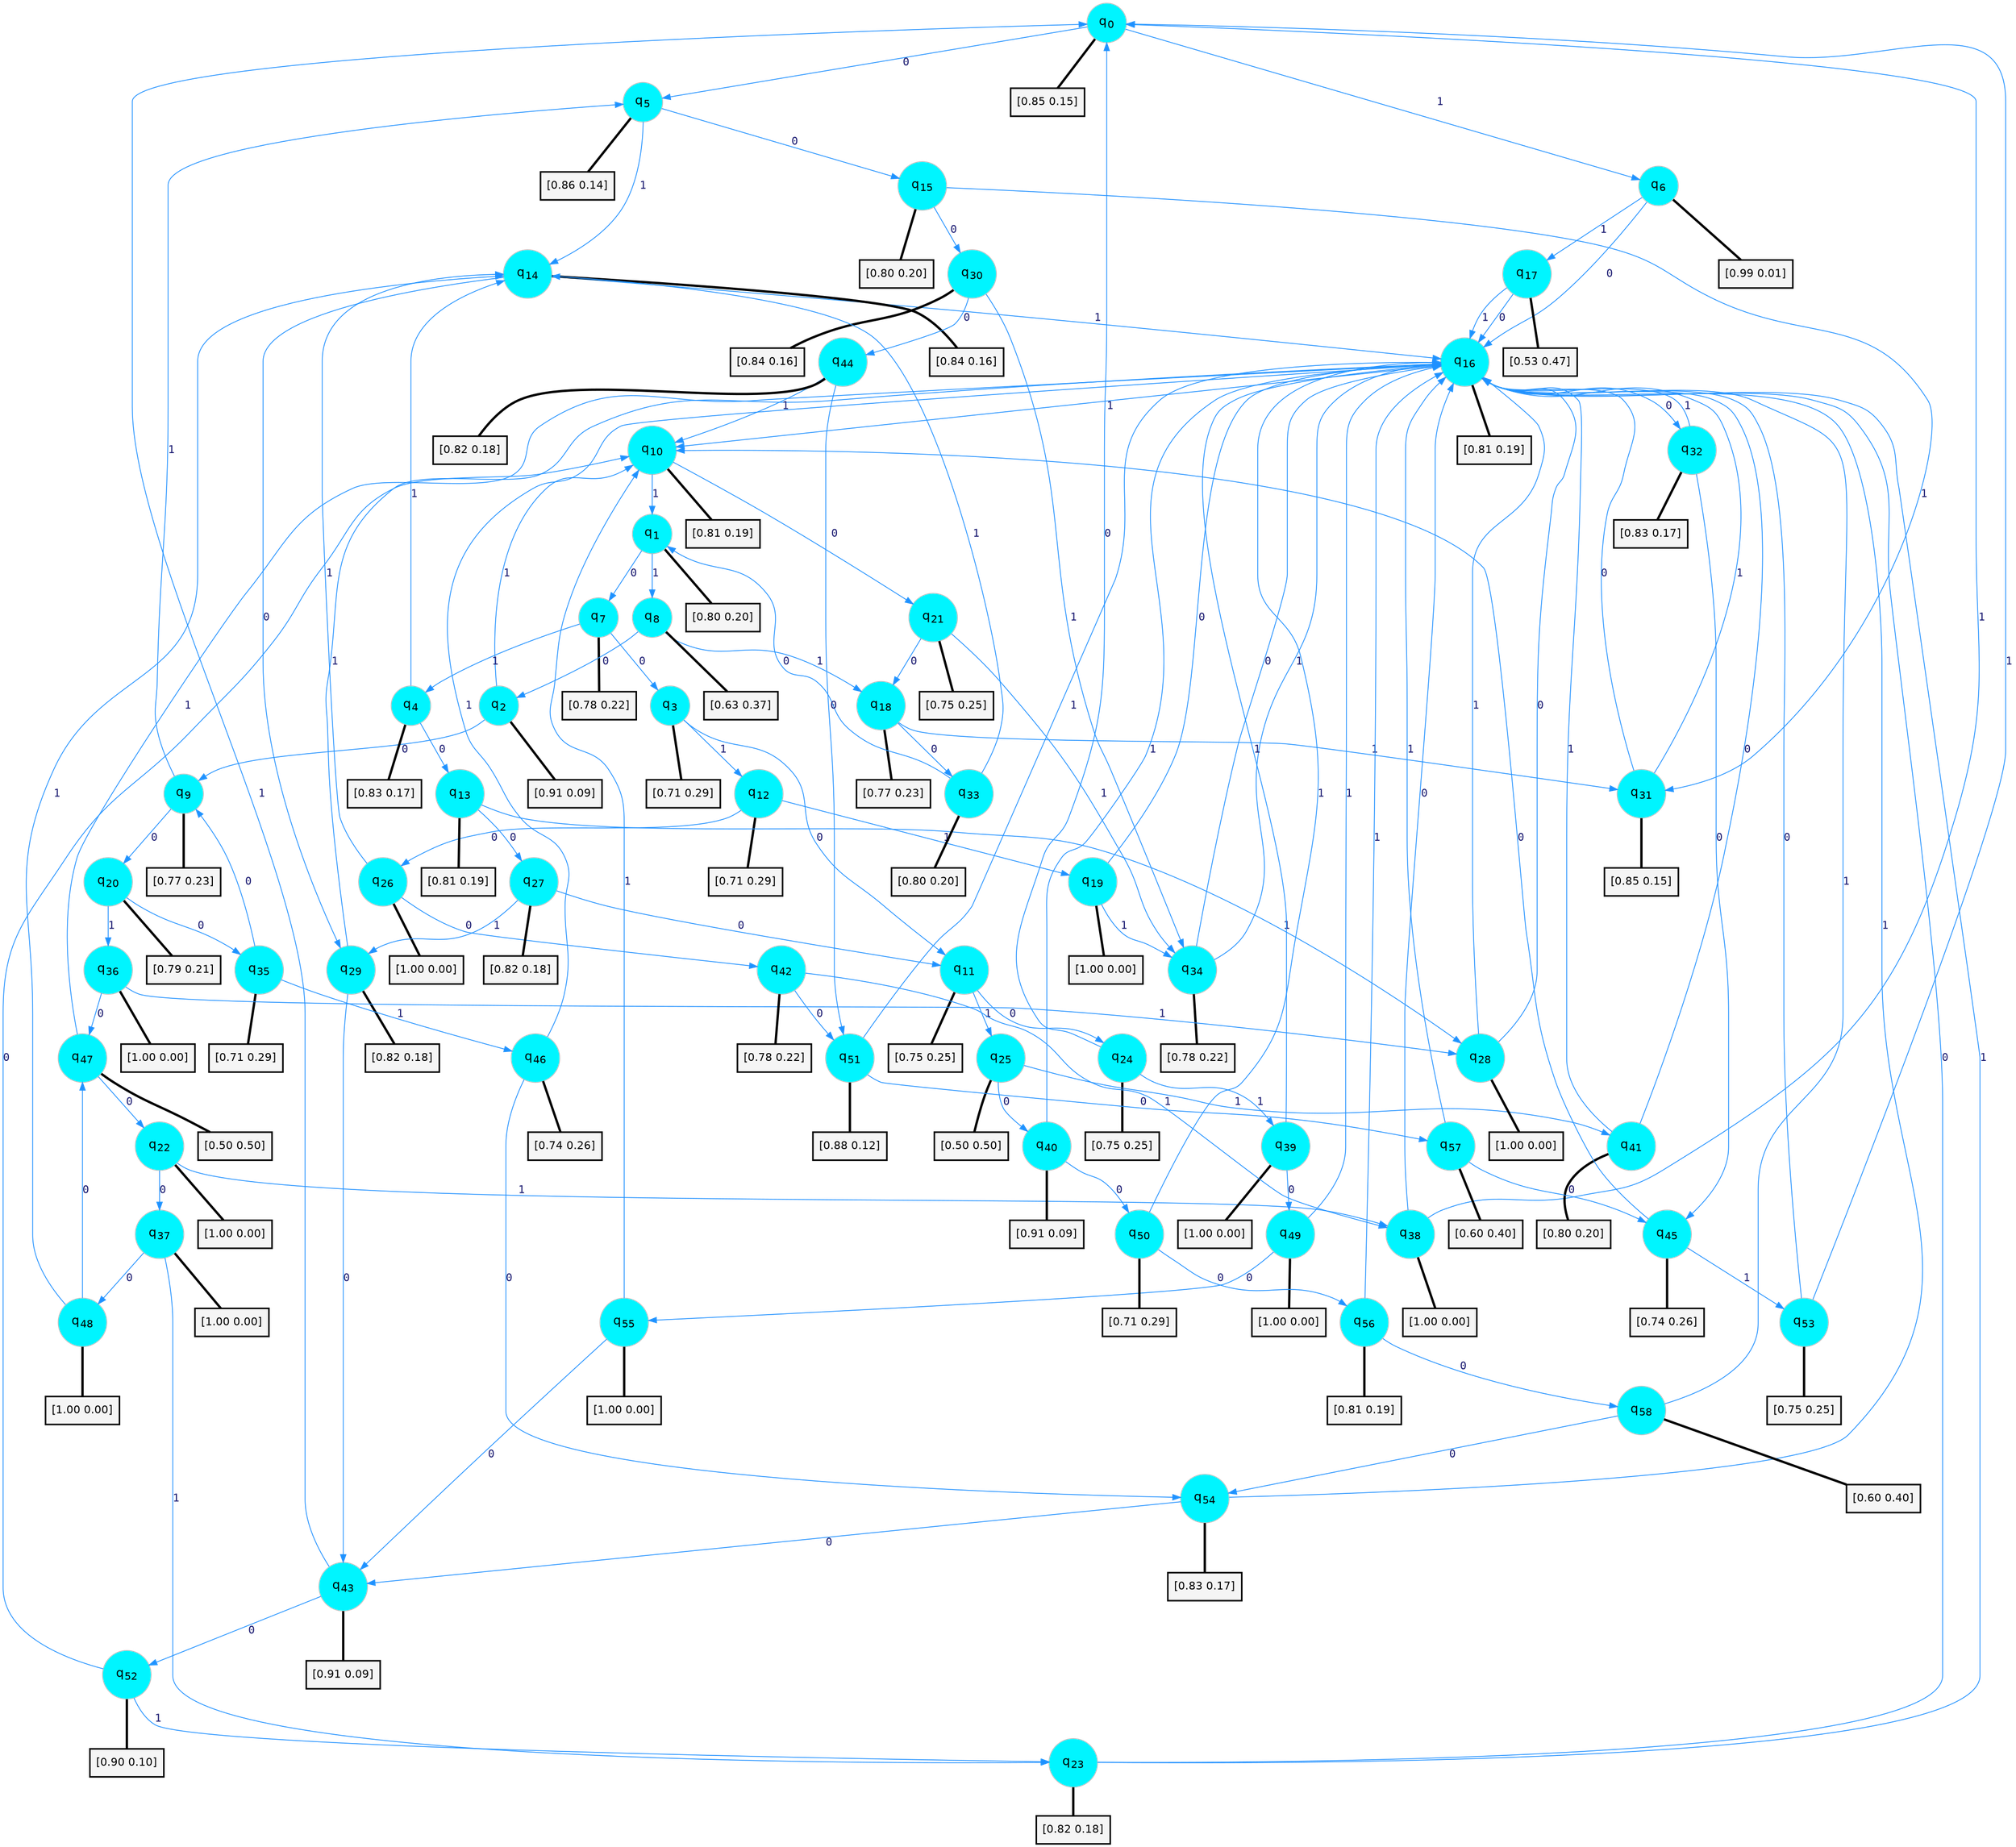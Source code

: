 digraph G {
graph [
bgcolor=transparent, dpi=300, rankdir=TD, size="40,25"];
node [
color=gray, fillcolor=turquoise1, fontcolor=black, fontname=Helvetica, fontsize=16, fontweight=bold, shape=circle, style=filled];
edge [
arrowsize=1, color=dodgerblue1, fontcolor=midnightblue, fontname=courier, fontweight=bold, penwidth=1, style=solid, weight=20];
0[label=<q<SUB>0</SUB>>];
1[label=<q<SUB>1</SUB>>];
2[label=<q<SUB>2</SUB>>];
3[label=<q<SUB>3</SUB>>];
4[label=<q<SUB>4</SUB>>];
5[label=<q<SUB>5</SUB>>];
6[label=<q<SUB>6</SUB>>];
7[label=<q<SUB>7</SUB>>];
8[label=<q<SUB>8</SUB>>];
9[label=<q<SUB>9</SUB>>];
10[label=<q<SUB>10</SUB>>];
11[label=<q<SUB>11</SUB>>];
12[label=<q<SUB>12</SUB>>];
13[label=<q<SUB>13</SUB>>];
14[label=<q<SUB>14</SUB>>];
15[label=<q<SUB>15</SUB>>];
16[label=<q<SUB>16</SUB>>];
17[label=<q<SUB>17</SUB>>];
18[label=<q<SUB>18</SUB>>];
19[label=<q<SUB>19</SUB>>];
20[label=<q<SUB>20</SUB>>];
21[label=<q<SUB>21</SUB>>];
22[label=<q<SUB>22</SUB>>];
23[label=<q<SUB>23</SUB>>];
24[label=<q<SUB>24</SUB>>];
25[label=<q<SUB>25</SUB>>];
26[label=<q<SUB>26</SUB>>];
27[label=<q<SUB>27</SUB>>];
28[label=<q<SUB>28</SUB>>];
29[label=<q<SUB>29</SUB>>];
30[label=<q<SUB>30</SUB>>];
31[label=<q<SUB>31</SUB>>];
32[label=<q<SUB>32</SUB>>];
33[label=<q<SUB>33</SUB>>];
34[label=<q<SUB>34</SUB>>];
35[label=<q<SUB>35</SUB>>];
36[label=<q<SUB>36</SUB>>];
37[label=<q<SUB>37</SUB>>];
38[label=<q<SUB>38</SUB>>];
39[label=<q<SUB>39</SUB>>];
40[label=<q<SUB>40</SUB>>];
41[label=<q<SUB>41</SUB>>];
42[label=<q<SUB>42</SUB>>];
43[label=<q<SUB>43</SUB>>];
44[label=<q<SUB>44</SUB>>];
45[label=<q<SUB>45</SUB>>];
46[label=<q<SUB>46</SUB>>];
47[label=<q<SUB>47</SUB>>];
48[label=<q<SUB>48</SUB>>];
49[label=<q<SUB>49</SUB>>];
50[label=<q<SUB>50</SUB>>];
51[label=<q<SUB>51</SUB>>];
52[label=<q<SUB>52</SUB>>];
53[label=<q<SUB>53</SUB>>];
54[label=<q<SUB>54</SUB>>];
55[label=<q<SUB>55</SUB>>];
56[label=<q<SUB>56</SUB>>];
57[label=<q<SUB>57</SUB>>];
58[label=<q<SUB>58</SUB>>];
59[label="[0.85 0.15]", shape=box,fontcolor=black, fontname=Helvetica, fontsize=14, penwidth=2, fillcolor=whitesmoke,color=black];
60[label="[0.80 0.20]", shape=box,fontcolor=black, fontname=Helvetica, fontsize=14, penwidth=2, fillcolor=whitesmoke,color=black];
61[label="[0.91 0.09]", shape=box,fontcolor=black, fontname=Helvetica, fontsize=14, penwidth=2, fillcolor=whitesmoke,color=black];
62[label="[0.71 0.29]", shape=box,fontcolor=black, fontname=Helvetica, fontsize=14, penwidth=2, fillcolor=whitesmoke,color=black];
63[label="[0.83 0.17]", shape=box,fontcolor=black, fontname=Helvetica, fontsize=14, penwidth=2, fillcolor=whitesmoke,color=black];
64[label="[0.86 0.14]", shape=box,fontcolor=black, fontname=Helvetica, fontsize=14, penwidth=2, fillcolor=whitesmoke,color=black];
65[label="[0.99 0.01]", shape=box,fontcolor=black, fontname=Helvetica, fontsize=14, penwidth=2, fillcolor=whitesmoke,color=black];
66[label="[0.78 0.22]", shape=box,fontcolor=black, fontname=Helvetica, fontsize=14, penwidth=2, fillcolor=whitesmoke,color=black];
67[label="[0.63 0.37]", shape=box,fontcolor=black, fontname=Helvetica, fontsize=14, penwidth=2, fillcolor=whitesmoke,color=black];
68[label="[0.77 0.23]", shape=box,fontcolor=black, fontname=Helvetica, fontsize=14, penwidth=2, fillcolor=whitesmoke,color=black];
69[label="[0.81 0.19]", shape=box,fontcolor=black, fontname=Helvetica, fontsize=14, penwidth=2, fillcolor=whitesmoke,color=black];
70[label="[0.75 0.25]", shape=box,fontcolor=black, fontname=Helvetica, fontsize=14, penwidth=2, fillcolor=whitesmoke,color=black];
71[label="[0.71 0.29]", shape=box,fontcolor=black, fontname=Helvetica, fontsize=14, penwidth=2, fillcolor=whitesmoke,color=black];
72[label="[0.81 0.19]", shape=box,fontcolor=black, fontname=Helvetica, fontsize=14, penwidth=2, fillcolor=whitesmoke,color=black];
73[label="[0.84 0.16]", shape=box,fontcolor=black, fontname=Helvetica, fontsize=14, penwidth=2, fillcolor=whitesmoke,color=black];
74[label="[0.80 0.20]", shape=box,fontcolor=black, fontname=Helvetica, fontsize=14, penwidth=2, fillcolor=whitesmoke,color=black];
75[label="[0.81 0.19]", shape=box,fontcolor=black, fontname=Helvetica, fontsize=14, penwidth=2, fillcolor=whitesmoke,color=black];
76[label="[0.53 0.47]", shape=box,fontcolor=black, fontname=Helvetica, fontsize=14, penwidth=2, fillcolor=whitesmoke,color=black];
77[label="[0.77 0.23]", shape=box,fontcolor=black, fontname=Helvetica, fontsize=14, penwidth=2, fillcolor=whitesmoke,color=black];
78[label="[1.00 0.00]", shape=box,fontcolor=black, fontname=Helvetica, fontsize=14, penwidth=2, fillcolor=whitesmoke,color=black];
79[label="[0.79 0.21]", shape=box,fontcolor=black, fontname=Helvetica, fontsize=14, penwidth=2, fillcolor=whitesmoke,color=black];
80[label="[0.75 0.25]", shape=box,fontcolor=black, fontname=Helvetica, fontsize=14, penwidth=2, fillcolor=whitesmoke,color=black];
81[label="[1.00 0.00]", shape=box,fontcolor=black, fontname=Helvetica, fontsize=14, penwidth=2, fillcolor=whitesmoke,color=black];
82[label="[0.82 0.18]", shape=box,fontcolor=black, fontname=Helvetica, fontsize=14, penwidth=2, fillcolor=whitesmoke,color=black];
83[label="[0.75 0.25]", shape=box,fontcolor=black, fontname=Helvetica, fontsize=14, penwidth=2, fillcolor=whitesmoke,color=black];
84[label="[0.50 0.50]", shape=box,fontcolor=black, fontname=Helvetica, fontsize=14, penwidth=2, fillcolor=whitesmoke,color=black];
85[label="[1.00 0.00]", shape=box,fontcolor=black, fontname=Helvetica, fontsize=14, penwidth=2, fillcolor=whitesmoke,color=black];
86[label="[0.82 0.18]", shape=box,fontcolor=black, fontname=Helvetica, fontsize=14, penwidth=2, fillcolor=whitesmoke,color=black];
87[label="[1.00 0.00]", shape=box,fontcolor=black, fontname=Helvetica, fontsize=14, penwidth=2, fillcolor=whitesmoke,color=black];
88[label="[0.82 0.18]", shape=box,fontcolor=black, fontname=Helvetica, fontsize=14, penwidth=2, fillcolor=whitesmoke,color=black];
89[label="[0.84 0.16]", shape=box,fontcolor=black, fontname=Helvetica, fontsize=14, penwidth=2, fillcolor=whitesmoke,color=black];
90[label="[0.85 0.15]", shape=box,fontcolor=black, fontname=Helvetica, fontsize=14, penwidth=2, fillcolor=whitesmoke,color=black];
91[label="[0.83 0.17]", shape=box,fontcolor=black, fontname=Helvetica, fontsize=14, penwidth=2, fillcolor=whitesmoke,color=black];
92[label="[0.80 0.20]", shape=box,fontcolor=black, fontname=Helvetica, fontsize=14, penwidth=2, fillcolor=whitesmoke,color=black];
93[label="[0.78 0.22]", shape=box,fontcolor=black, fontname=Helvetica, fontsize=14, penwidth=2, fillcolor=whitesmoke,color=black];
94[label="[0.71 0.29]", shape=box,fontcolor=black, fontname=Helvetica, fontsize=14, penwidth=2, fillcolor=whitesmoke,color=black];
95[label="[1.00 0.00]", shape=box,fontcolor=black, fontname=Helvetica, fontsize=14, penwidth=2, fillcolor=whitesmoke,color=black];
96[label="[1.00 0.00]", shape=box,fontcolor=black, fontname=Helvetica, fontsize=14, penwidth=2, fillcolor=whitesmoke,color=black];
97[label="[1.00 0.00]", shape=box,fontcolor=black, fontname=Helvetica, fontsize=14, penwidth=2, fillcolor=whitesmoke,color=black];
98[label="[1.00 0.00]", shape=box,fontcolor=black, fontname=Helvetica, fontsize=14, penwidth=2, fillcolor=whitesmoke,color=black];
99[label="[0.91 0.09]", shape=box,fontcolor=black, fontname=Helvetica, fontsize=14, penwidth=2, fillcolor=whitesmoke,color=black];
100[label="[0.80 0.20]", shape=box,fontcolor=black, fontname=Helvetica, fontsize=14, penwidth=2, fillcolor=whitesmoke,color=black];
101[label="[0.78 0.22]", shape=box,fontcolor=black, fontname=Helvetica, fontsize=14, penwidth=2, fillcolor=whitesmoke,color=black];
102[label="[0.91 0.09]", shape=box,fontcolor=black, fontname=Helvetica, fontsize=14, penwidth=2, fillcolor=whitesmoke,color=black];
103[label="[0.82 0.18]", shape=box,fontcolor=black, fontname=Helvetica, fontsize=14, penwidth=2, fillcolor=whitesmoke,color=black];
104[label="[0.74 0.26]", shape=box,fontcolor=black, fontname=Helvetica, fontsize=14, penwidth=2, fillcolor=whitesmoke,color=black];
105[label="[0.74 0.26]", shape=box,fontcolor=black, fontname=Helvetica, fontsize=14, penwidth=2, fillcolor=whitesmoke,color=black];
106[label="[0.50 0.50]", shape=box,fontcolor=black, fontname=Helvetica, fontsize=14, penwidth=2, fillcolor=whitesmoke,color=black];
107[label="[1.00 0.00]", shape=box,fontcolor=black, fontname=Helvetica, fontsize=14, penwidth=2, fillcolor=whitesmoke,color=black];
108[label="[1.00 0.00]", shape=box,fontcolor=black, fontname=Helvetica, fontsize=14, penwidth=2, fillcolor=whitesmoke,color=black];
109[label="[0.71 0.29]", shape=box,fontcolor=black, fontname=Helvetica, fontsize=14, penwidth=2, fillcolor=whitesmoke,color=black];
110[label="[0.88 0.12]", shape=box,fontcolor=black, fontname=Helvetica, fontsize=14, penwidth=2, fillcolor=whitesmoke,color=black];
111[label="[0.90 0.10]", shape=box,fontcolor=black, fontname=Helvetica, fontsize=14, penwidth=2, fillcolor=whitesmoke,color=black];
112[label="[0.75 0.25]", shape=box,fontcolor=black, fontname=Helvetica, fontsize=14, penwidth=2, fillcolor=whitesmoke,color=black];
113[label="[0.83 0.17]", shape=box,fontcolor=black, fontname=Helvetica, fontsize=14, penwidth=2, fillcolor=whitesmoke,color=black];
114[label="[1.00 0.00]", shape=box,fontcolor=black, fontname=Helvetica, fontsize=14, penwidth=2, fillcolor=whitesmoke,color=black];
115[label="[0.81 0.19]", shape=box,fontcolor=black, fontname=Helvetica, fontsize=14, penwidth=2, fillcolor=whitesmoke,color=black];
116[label="[0.60 0.40]", shape=box,fontcolor=black, fontname=Helvetica, fontsize=14, penwidth=2, fillcolor=whitesmoke,color=black];
117[label="[0.60 0.40]", shape=box,fontcolor=black, fontname=Helvetica, fontsize=14, penwidth=2, fillcolor=whitesmoke,color=black];
0->5 [label=0];
0->6 [label=1];
0->59 [arrowhead=none, penwidth=3,color=black];
1->7 [label=0];
1->8 [label=1];
1->60 [arrowhead=none, penwidth=3,color=black];
2->9 [label=0];
2->10 [label=1];
2->61 [arrowhead=none, penwidth=3,color=black];
3->11 [label=0];
3->12 [label=1];
3->62 [arrowhead=none, penwidth=3,color=black];
4->13 [label=0];
4->14 [label=1];
4->63 [arrowhead=none, penwidth=3,color=black];
5->15 [label=0];
5->14 [label=1];
5->64 [arrowhead=none, penwidth=3,color=black];
6->16 [label=0];
6->17 [label=1];
6->65 [arrowhead=none, penwidth=3,color=black];
7->3 [label=0];
7->4 [label=1];
7->66 [arrowhead=none, penwidth=3,color=black];
8->2 [label=0];
8->18 [label=1];
8->67 [arrowhead=none, penwidth=3,color=black];
9->20 [label=0];
9->5 [label=1];
9->68 [arrowhead=none, penwidth=3,color=black];
10->21 [label=0];
10->1 [label=1];
10->69 [arrowhead=none, penwidth=3,color=black];
11->24 [label=0];
11->25 [label=1];
11->70 [arrowhead=none, penwidth=3,color=black];
12->26 [label=0];
12->19 [label=1];
12->71 [arrowhead=none, penwidth=3,color=black];
13->27 [label=0];
13->28 [label=1];
13->72 [arrowhead=none, penwidth=3,color=black];
14->29 [label=0];
14->16 [label=1];
14->73 [arrowhead=none, penwidth=3,color=black];
15->30 [label=0];
15->31 [label=1];
15->74 [arrowhead=none, penwidth=3,color=black];
16->32 [label=0];
16->10 [label=1];
16->75 [arrowhead=none, penwidth=3,color=black];
17->16 [label=0];
17->16 [label=1];
17->76 [arrowhead=none, penwidth=3,color=black];
18->33 [label=0];
18->31 [label=1];
18->77 [arrowhead=none, penwidth=3,color=black];
19->16 [label=0];
19->34 [label=1];
19->78 [arrowhead=none, penwidth=3,color=black];
20->35 [label=0];
20->36 [label=1];
20->79 [arrowhead=none, penwidth=3,color=black];
21->18 [label=0];
21->34 [label=1];
21->80 [arrowhead=none, penwidth=3,color=black];
22->37 [label=0];
22->38 [label=1];
22->81 [arrowhead=none, penwidth=3,color=black];
23->16 [label=0];
23->16 [label=1];
23->82 [arrowhead=none, penwidth=3,color=black];
24->0 [label=0];
24->39 [label=1];
24->83 [arrowhead=none, penwidth=3,color=black];
25->40 [label=0];
25->41 [label=1];
25->84 [arrowhead=none, penwidth=3,color=black];
26->42 [label=0];
26->14 [label=1];
26->85 [arrowhead=none, penwidth=3,color=black];
27->11 [label=0];
27->29 [label=1];
27->86 [arrowhead=none, penwidth=3,color=black];
28->16 [label=0];
28->16 [label=1];
28->87 [arrowhead=none, penwidth=3,color=black];
29->43 [label=0];
29->16 [label=1];
29->88 [arrowhead=none, penwidth=3,color=black];
30->44 [label=0];
30->34 [label=1];
30->89 [arrowhead=none, penwidth=3,color=black];
31->16 [label=0];
31->16 [label=1];
31->90 [arrowhead=none, penwidth=3,color=black];
32->45 [label=0];
32->16 [label=1];
32->91 [arrowhead=none, penwidth=3,color=black];
33->1 [label=0];
33->14 [label=1];
33->92 [arrowhead=none, penwidth=3,color=black];
34->16 [label=0];
34->16 [label=1];
34->93 [arrowhead=none, penwidth=3,color=black];
35->9 [label=0];
35->46 [label=1];
35->94 [arrowhead=none, penwidth=3,color=black];
36->47 [label=0];
36->28 [label=1];
36->95 [arrowhead=none, penwidth=3,color=black];
37->48 [label=0];
37->23 [label=1];
37->96 [arrowhead=none, penwidth=3,color=black];
38->16 [label=0];
38->0 [label=1];
38->97 [arrowhead=none, penwidth=3,color=black];
39->49 [label=0];
39->16 [label=1];
39->98 [arrowhead=none, penwidth=3,color=black];
40->50 [label=0];
40->16 [label=1];
40->99 [arrowhead=none, penwidth=3,color=black];
41->16 [label=0];
41->16 [label=1];
41->100 [arrowhead=none, penwidth=3,color=black];
42->51 [label=0];
42->38 [label=1];
42->101 [arrowhead=none, penwidth=3,color=black];
43->52 [label=0];
43->0 [label=1];
43->102 [arrowhead=none, penwidth=3,color=black];
44->51 [label=0];
44->10 [label=1];
44->103 [arrowhead=none, penwidth=3,color=black];
45->10 [label=0];
45->53 [label=1];
45->104 [arrowhead=none, penwidth=3,color=black];
46->54 [label=0];
46->16 [label=1];
46->105 [arrowhead=none, penwidth=3,color=black];
47->22 [label=0];
47->16 [label=1];
47->106 [arrowhead=none, penwidth=3,color=black];
48->47 [label=0];
48->14 [label=1];
48->107 [arrowhead=none, penwidth=3,color=black];
49->55 [label=0];
49->16 [label=1];
49->108 [arrowhead=none, penwidth=3,color=black];
50->56 [label=0];
50->16 [label=1];
50->109 [arrowhead=none, penwidth=3,color=black];
51->57 [label=0];
51->16 [label=1];
51->110 [arrowhead=none, penwidth=3,color=black];
52->10 [label=0];
52->23 [label=1];
52->111 [arrowhead=none, penwidth=3,color=black];
53->16 [label=0];
53->0 [label=1];
53->112 [arrowhead=none, penwidth=3,color=black];
54->43 [label=0];
54->16 [label=1];
54->113 [arrowhead=none, penwidth=3,color=black];
55->43 [label=0];
55->10 [label=1];
55->114 [arrowhead=none, penwidth=3,color=black];
56->58 [label=0];
56->16 [label=1];
56->115 [arrowhead=none, penwidth=3,color=black];
57->45 [label=0];
57->16 [label=1];
57->116 [arrowhead=none, penwidth=3,color=black];
58->54 [label=0];
58->16 [label=1];
58->117 [arrowhead=none, penwidth=3,color=black];
}
